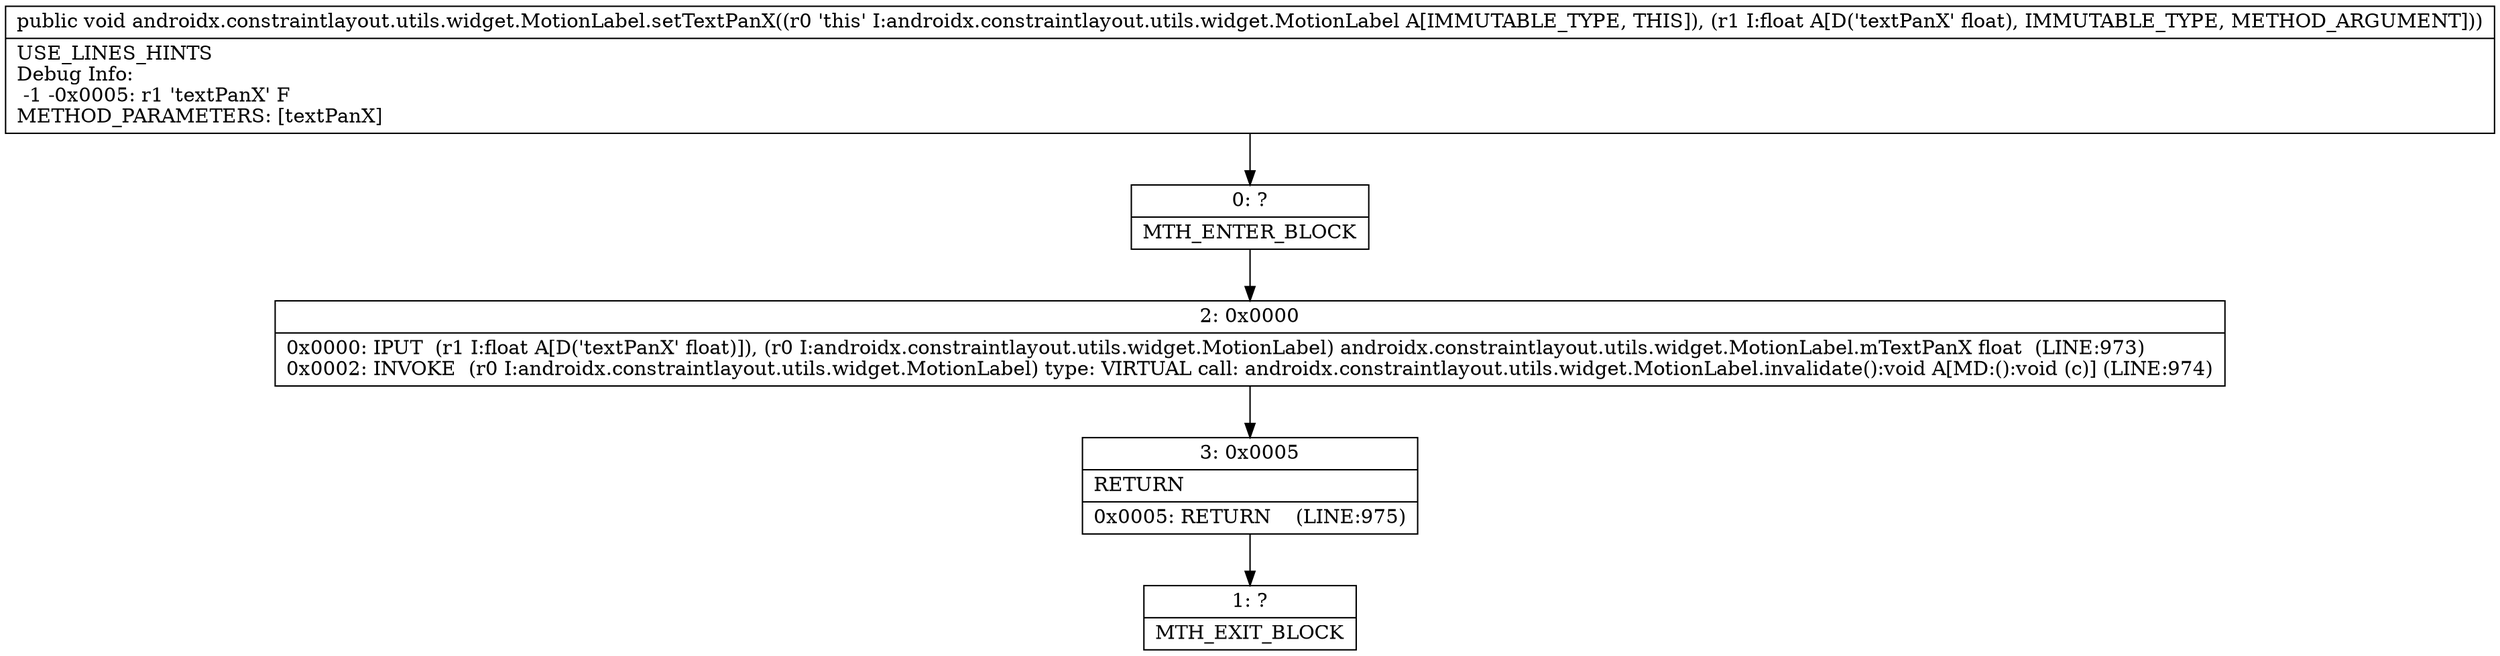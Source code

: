 digraph "CFG forandroidx.constraintlayout.utils.widget.MotionLabel.setTextPanX(F)V" {
Node_0 [shape=record,label="{0\:\ ?|MTH_ENTER_BLOCK\l}"];
Node_2 [shape=record,label="{2\:\ 0x0000|0x0000: IPUT  (r1 I:float A[D('textPanX' float)]), (r0 I:androidx.constraintlayout.utils.widget.MotionLabel) androidx.constraintlayout.utils.widget.MotionLabel.mTextPanX float  (LINE:973)\l0x0002: INVOKE  (r0 I:androidx.constraintlayout.utils.widget.MotionLabel) type: VIRTUAL call: androidx.constraintlayout.utils.widget.MotionLabel.invalidate():void A[MD:():void (c)] (LINE:974)\l}"];
Node_3 [shape=record,label="{3\:\ 0x0005|RETURN\l|0x0005: RETURN    (LINE:975)\l}"];
Node_1 [shape=record,label="{1\:\ ?|MTH_EXIT_BLOCK\l}"];
MethodNode[shape=record,label="{public void androidx.constraintlayout.utils.widget.MotionLabel.setTextPanX((r0 'this' I:androidx.constraintlayout.utils.widget.MotionLabel A[IMMUTABLE_TYPE, THIS]), (r1 I:float A[D('textPanX' float), IMMUTABLE_TYPE, METHOD_ARGUMENT]))  | USE_LINES_HINTS\lDebug Info:\l  \-1 \-0x0005: r1 'textPanX' F\lMETHOD_PARAMETERS: [textPanX]\l}"];
MethodNode -> Node_0;Node_0 -> Node_2;
Node_2 -> Node_3;
Node_3 -> Node_1;
}

